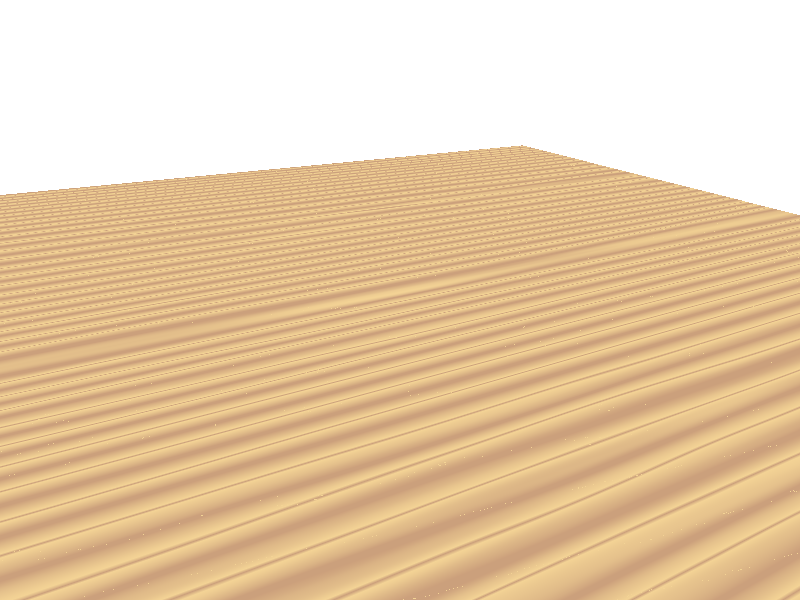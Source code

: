 #include "colors.inc"
#include "woods.inc"

global_settings{
        radiosity{}
        ambient_light 0
}                

difference{
        box{<-5.2,-.2,-5.2>,<5.2,5.2,5.2>}
        union{
                box{<-5,5,5>,<5,-2,-5>}
                
                box{-1,1 scale <3,.35,.35> translate <5,4,.5>}
                box{-1,1 scale <3,.35,.35> translate <5,4,-.5>}
                box{-1,1 scale <3,.35,.35> translate <5,3,.5>}
                box{-1,1 scale <3,.35,.35> translate <5,3,-.5>}
        }
        pigment{color White}
}
    
box{
        <-6,-1,-6>,<6,.1,6>
        texture{T_Wood23 scale 4}
        finish{
                reflection .3
                phong 1
                diffuse .2
                ambient .3
        }                
}                                

camera{
        location <4,2,-2>
        look_at <0,0,0>
}

light_source{
        <100,50,0>
        rgb 1
}

